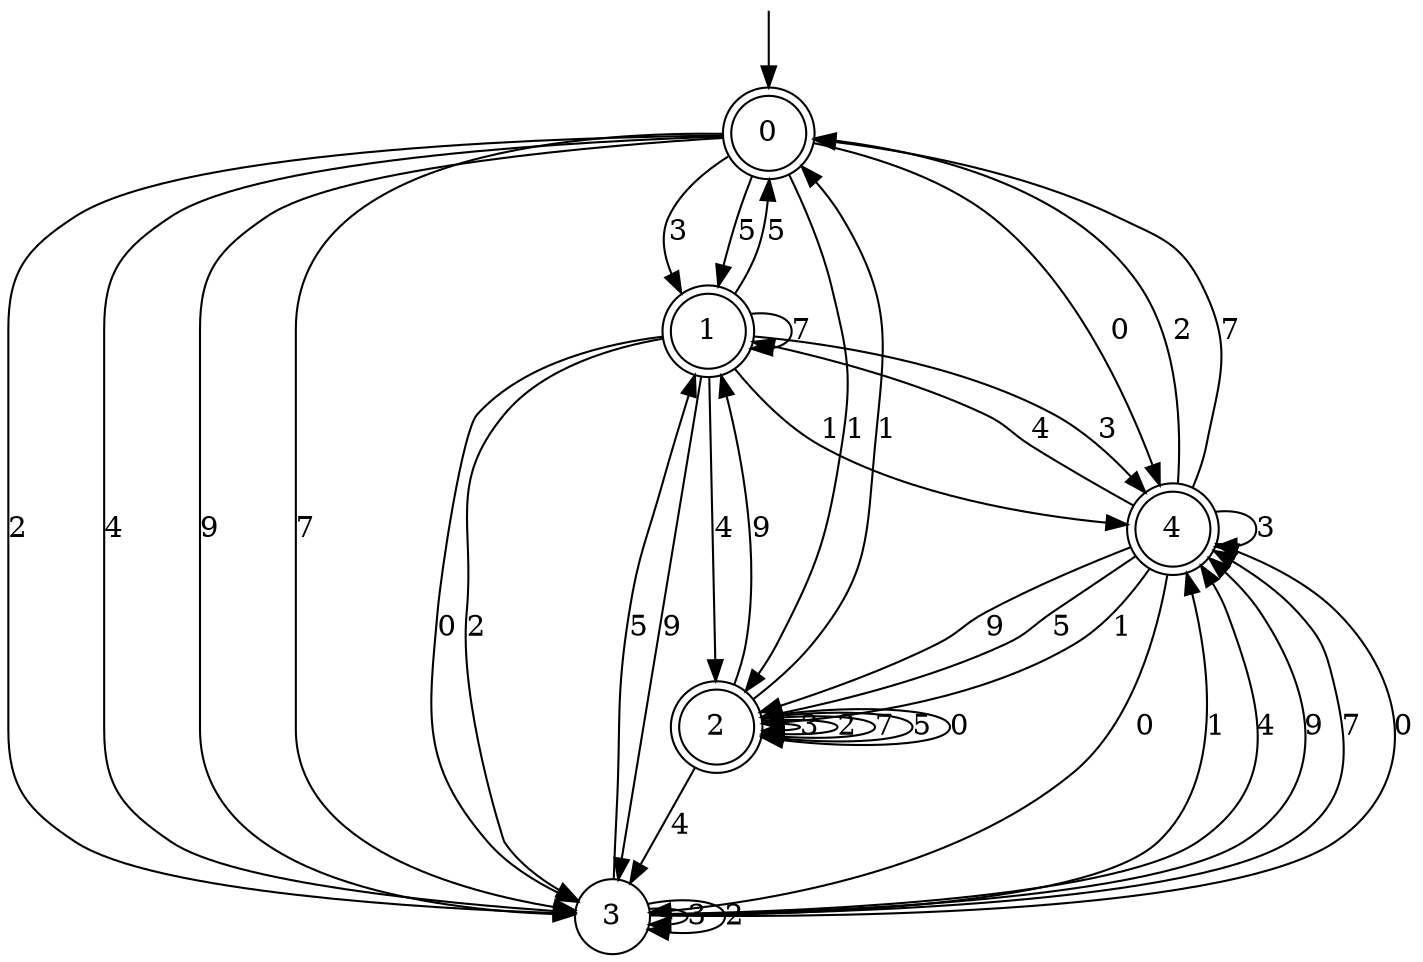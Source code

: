 digraph g {

	s0 [shape="doublecircle" label="0"];
	s1 [shape="doublecircle" label="1"];
	s2 [shape="doublecircle" label="2"];
	s3 [shape="circle" label="3"];
	s4 [shape="doublecircle" label="4"];
	s0 -> s1 [label="3"];
	s0 -> s2 [label="1"];
	s0 -> s3 [label="2"];
	s0 -> s3 [label="4"];
	s0 -> s3 [label="9"];
	s0 -> s3 [label="7"];
	s0 -> s1 [label="5"];
	s0 -> s4 [label="0"];
	s1 -> s4 [label="3"];
	s1 -> s4 [label="1"];
	s1 -> s3 [label="2"];
	s1 -> s2 [label="4"];
	s1 -> s3 [label="9"];
	s1 -> s1 [label="7"];
	s1 -> s0 [label="5"];
	s1 -> s3 [label="0"];
	s2 -> s2 [label="3"];
	s2 -> s0 [label="1"];
	s2 -> s2 [label="2"];
	s2 -> s3 [label="4"];
	s2 -> s1 [label="9"];
	s2 -> s2 [label="7"];
	s2 -> s2 [label="5"];
	s2 -> s2 [label="0"];
	s3 -> s3 [label="3"];
	s3 -> s4 [label="1"];
	s3 -> s3 [label="2"];
	s3 -> s4 [label="4"];
	s3 -> s4 [label="9"];
	s3 -> s4 [label="7"];
	s3 -> s1 [label="5"];
	s3 -> s4 [label="0"];
	s4 -> s4 [label="3"];
	s4 -> s2 [label="1"];
	s4 -> s0 [label="2"];
	s4 -> s1 [label="4"];
	s4 -> s2 [label="9"];
	s4 -> s0 [label="7"];
	s4 -> s2 [label="5"];
	s4 -> s3 [label="0"];

__start0 [label="" shape="none" width="0" height="0"];
__start0 -> s0;

}
